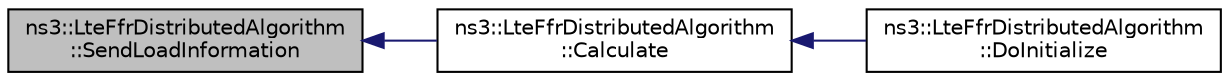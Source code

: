 digraph "ns3::LteFfrDistributedAlgorithm::SendLoadInformation"
{
  edge [fontname="Helvetica",fontsize="10",labelfontname="Helvetica",labelfontsize="10"];
  node [fontname="Helvetica",fontsize="10",shape=record];
  rankdir="LR";
  Node1 [label="ns3::LteFfrDistributedAlgorithm\l::SendLoadInformation",height=0.2,width=0.4,color="black", fillcolor="grey75", style="filled", fontcolor="black"];
  Node1 -> Node2 [dir="back",color="midnightblue",fontsize="10",style="solid"];
  Node2 [label="ns3::LteFfrDistributedAlgorithm\l::Calculate",height=0.2,width=0.4,color="black", fillcolor="white", style="filled",URL="$de/d67/classns3_1_1LteFfrDistributedAlgorithm.html#ac3060afed89f5404b6626fc0d23d01ae"];
  Node2 -> Node3 [dir="back",color="midnightblue",fontsize="10",style="solid"];
  Node3 [label="ns3::LteFfrDistributedAlgorithm\l::DoInitialize",height=0.2,width=0.4,color="black", fillcolor="white", style="filled",URL="$de/d67/classns3_1_1LteFfrDistributedAlgorithm.html#a101b6b91a19c0714f93445ce3c286fb1"];
}

